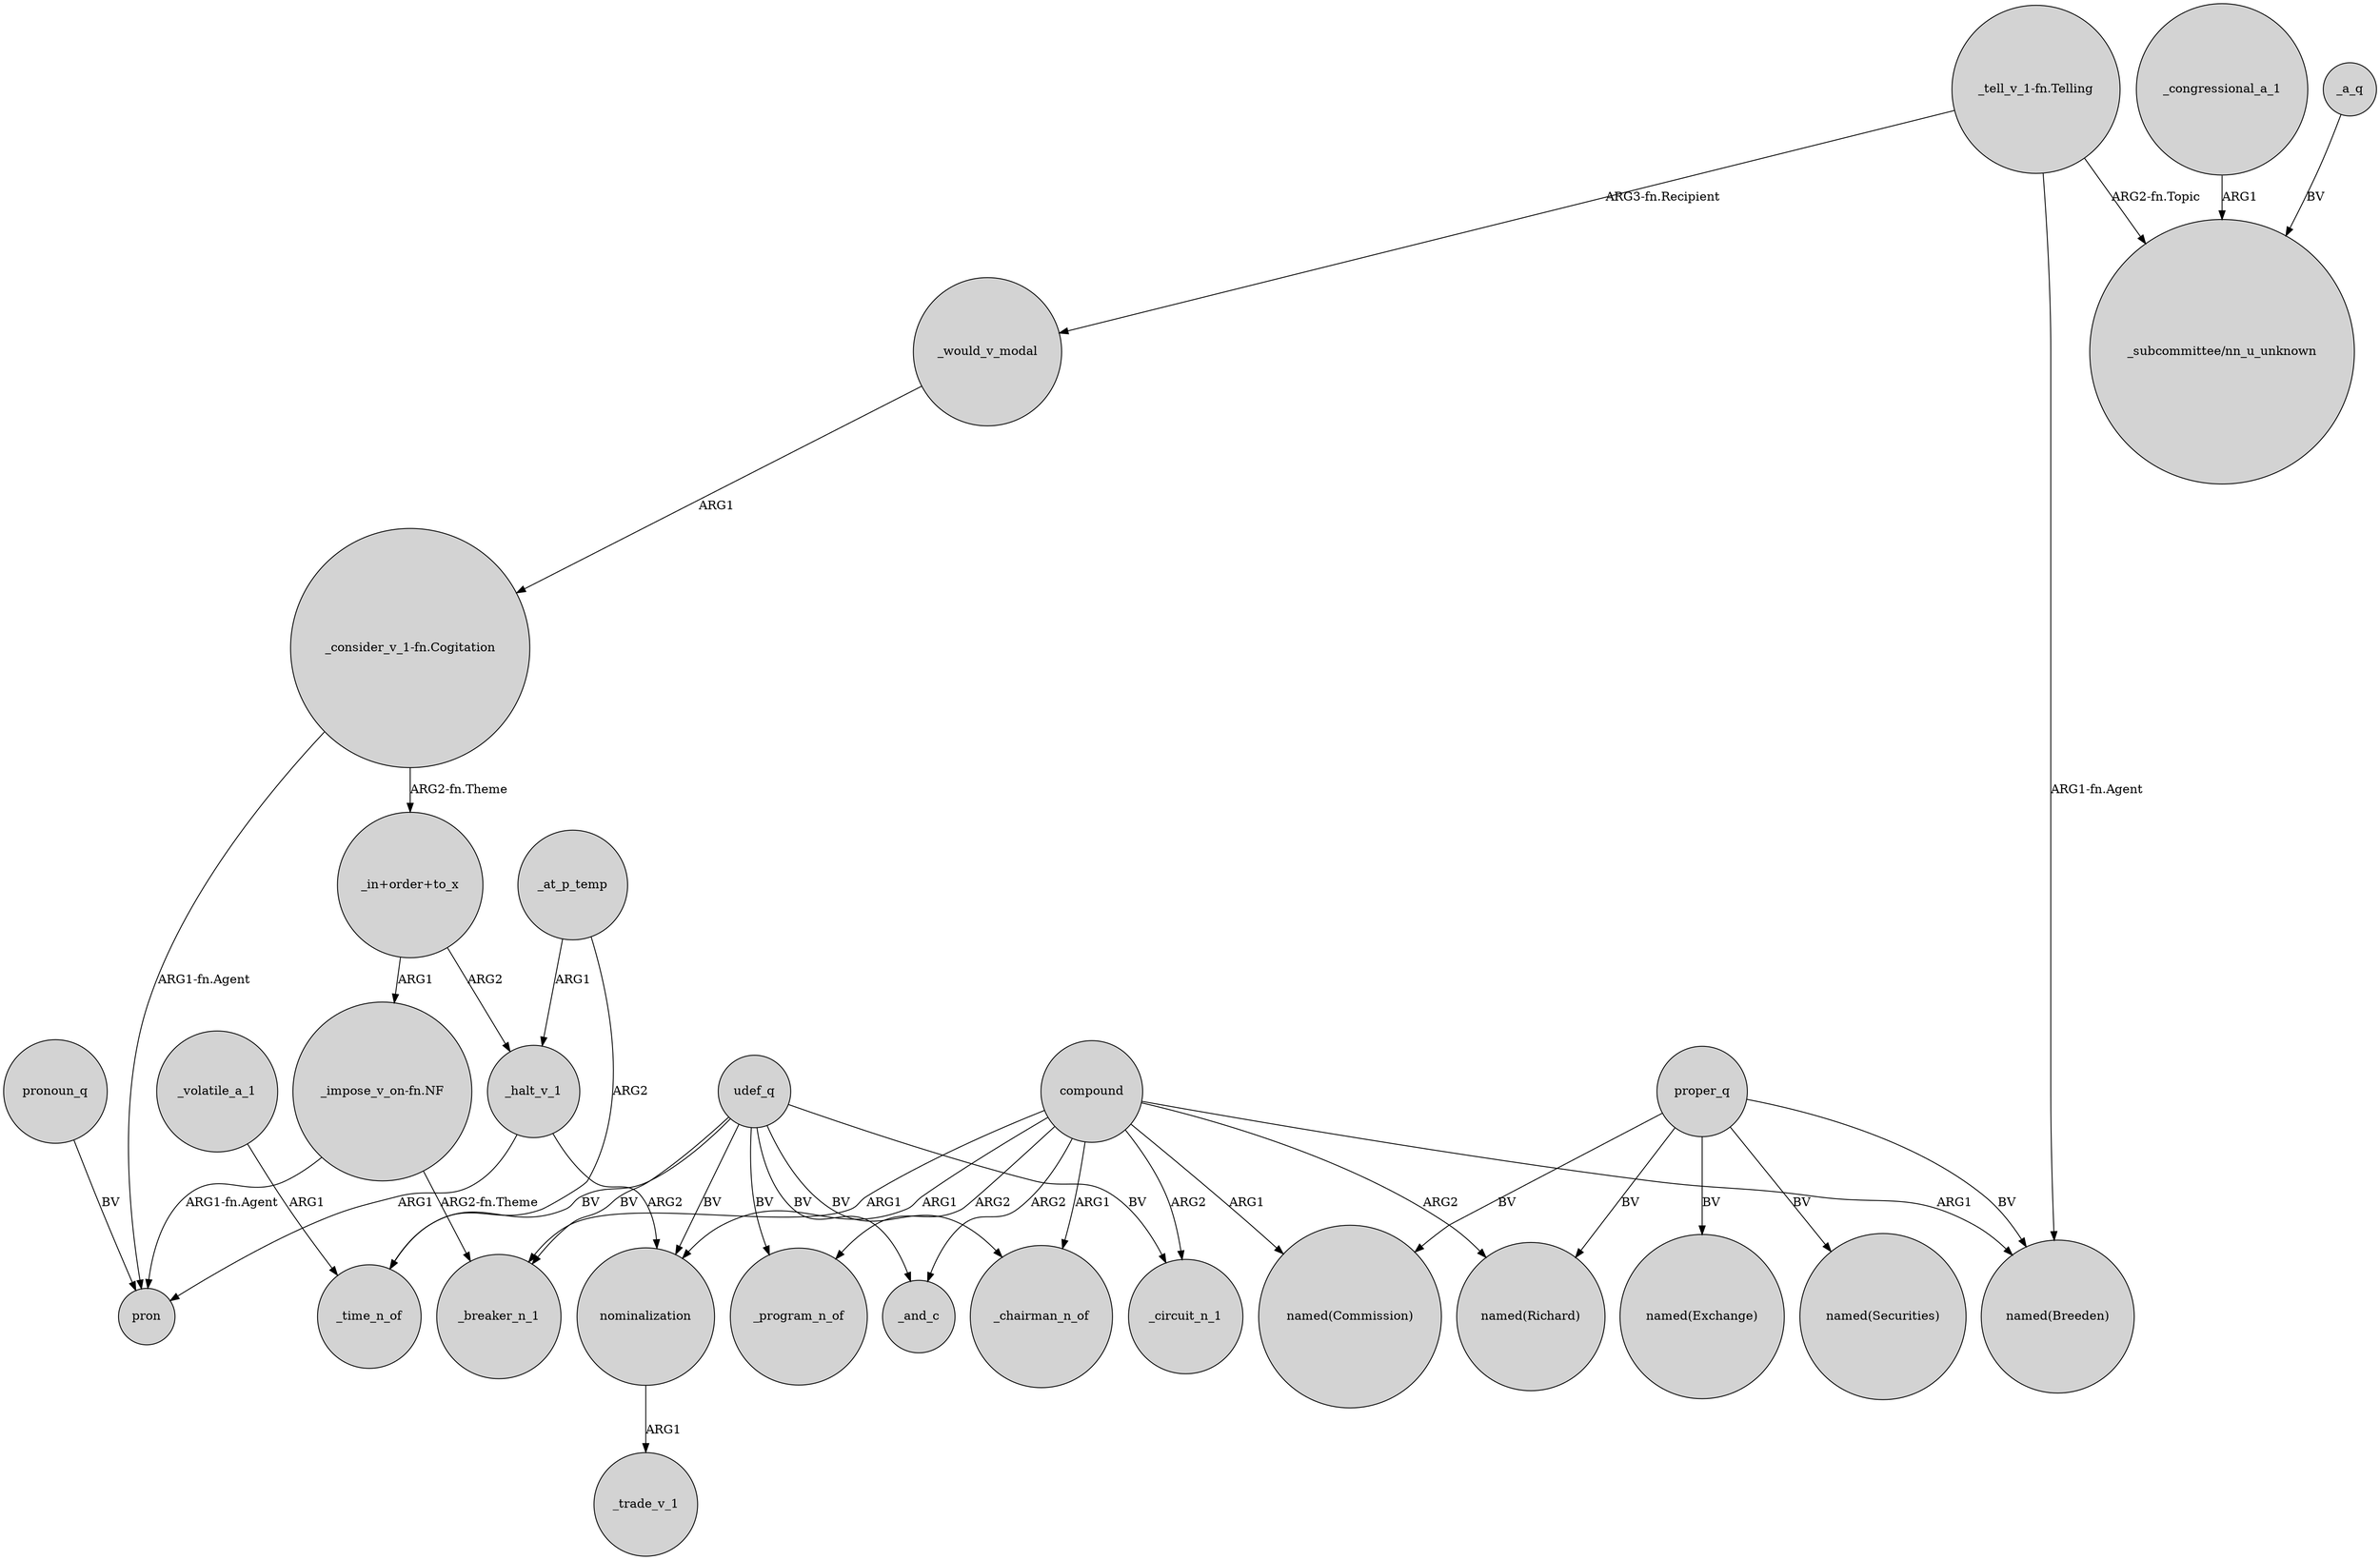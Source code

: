 digraph {
	node [shape=circle style=filled]
	_would_v_modal -> "_consider_v_1-fn.Cogitation" [label=ARG1]
	compound -> _program_n_of [label=ARG2]
	"_tell_v_1-fn.Telling" -> "_subcommittee/nn_u_unknown" [label="ARG2-fn.Topic"]
	_congressional_a_1 -> "_subcommittee/nn_u_unknown" [label=ARG1]
	"_consider_v_1-fn.Cogitation" -> pron [label="ARG1-fn.Agent"]
	compound -> _chairman_n_of [label=ARG1]
	compound -> "named(Commission)" [label=ARG1]
	proper_q -> "named(Commission)" [label=BV]
	_halt_v_1 -> nominalization [label=ARG2]
	"_consider_v_1-fn.Cogitation" -> "_in+order+to_x" [label="ARG2-fn.Theme"]
	compound -> "named(Richard)" [label=ARG2]
	compound -> _breaker_n_1 [label=ARG1]
	_at_p_temp -> _time_n_of [label=ARG2]
	udef_q -> _program_n_of [label=BV]
	udef_q -> _circuit_n_1 [label=BV]
	proper_q -> "named(Exchange)" [label=BV]
	nominalization -> _trade_v_1 [label=ARG1]
	udef_q -> _breaker_n_1 [label=BV]
	"_impose_v_on-fn.NF" -> _breaker_n_1 [label="ARG2-fn.Theme"]
	udef_q -> _chairman_n_of [label=BV]
	"_in+order+to_x" -> "_impose_v_on-fn.NF" [label=ARG1]
	"_impose_v_on-fn.NF" -> pron [label="ARG1-fn.Agent"]
	pronoun_q -> pron [label=BV]
	"_tell_v_1-fn.Telling" -> _would_v_modal [label="ARG3-fn.Recipient"]
	compound -> _and_c [label=ARG2]
	_a_q -> "_subcommittee/nn_u_unknown" [label=BV]
	proper_q -> "named(Richard)" [label=BV]
	"_in+order+to_x" -> _halt_v_1 [label=ARG2]
	udef_q -> _time_n_of [label=BV]
	proper_q -> "named(Securities)" [label=BV]
	udef_q -> nominalization [label=BV]
	proper_q -> "named(Breeden)" [label=BV]
	_at_p_temp -> _halt_v_1 [label=ARG1]
	_halt_v_1 -> pron [label=ARG1]
	"_tell_v_1-fn.Telling" -> "named(Breeden)" [label="ARG1-fn.Agent"]
	udef_q -> _and_c [label=BV]
	compound -> nominalization [label=ARG1]
	compound -> "named(Breeden)" [label=ARG1]
	_volatile_a_1 -> _time_n_of [label=ARG1]
	compound -> _circuit_n_1 [label=ARG2]
}

